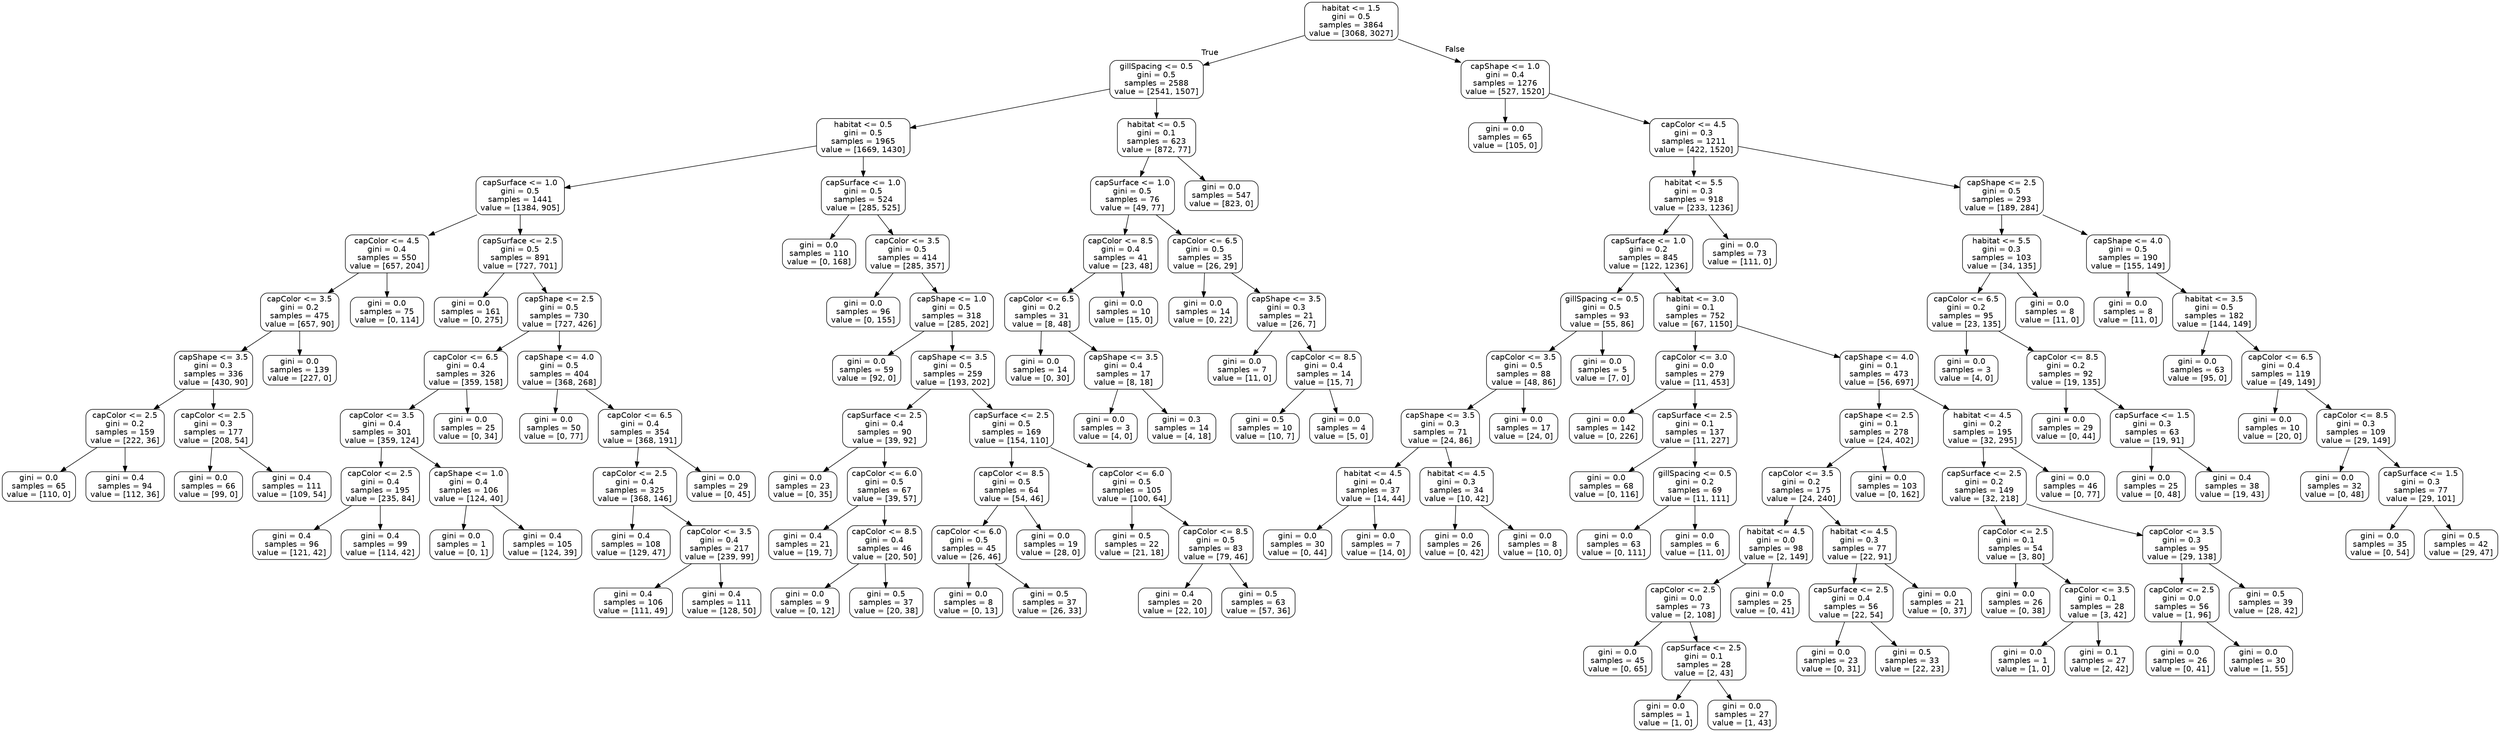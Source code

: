 digraph Tree {
node [shape=box, style="rounded", color="black", fontname="helvetica"] ;
edge [fontname="helvetica"] ;
0 [label="habitat <= 1.5\ngini = 0.5\nsamples = 3864\nvalue = [3068, 3027]"] ;
1 [label="gillSpacing <= 0.5\ngini = 0.5\nsamples = 2588\nvalue = [2541, 1507]"] ;
0 -> 1 [labeldistance=2.5, labelangle=45, headlabel="True"] ;
2 [label="habitat <= 0.5\ngini = 0.5\nsamples = 1965\nvalue = [1669, 1430]"] ;
1 -> 2 ;
3 [label="capSurface <= 1.0\ngini = 0.5\nsamples = 1441\nvalue = [1384, 905]"] ;
2 -> 3 ;
4 [label="capColor <= 4.5\ngini = 0.4\nsamples = 550\nvalue = [657, 204]"] ;
3 -> 4 ;
5 [label="capColor <= 3.5\ngini = 0.2\nsamples = 475\nvalue = [657, 90]"] ;
4 -> 5 ;
6 [label="capShape <= 3.5\ngini = 0.3\nsamples = 336\nvalue = [430, 90]"] ;
5 -> 6 ;
7 [label="capColor <= 2.5\ngini = 0.2\nsamples = 159\nvalue = [222, 36]"] ;
6 -> 7 ;
8 [label="gini = 0.0\nsamples = 65\nvalue = [110, 0]"] ;
7 -> 8 ;
9 [label="gini = 0.4\nsamples = 94\nvalue = [112, 36]"] ;
7 -> 9 ;
10 [label="capColor <= 2.5\ngini = 0.3\nsamples = 177\nvalue = [208, 54]"] ;
6 -> 10 ;
11 [label="gini = 0.0\nsamples = 66\nvalue = [99, 0]"] ;
10 -> 11 ;
12 [label="gini = 0.4\nsamples = 111\nvalue = [109, 54]"] ;
10 -> 12 ;
13 [label="gini = 0.0\nsamples = 139\nvalue = [227, 0]"] ;
5 -> 13 ;
14 [label="gini = 0.0\nsamples = 75\nvalue = [0, 114]"] ;
4 -> 14 ;
15 [label="capSurface <= 2.5\ngini = 0.5\nsamples = 891\nvalue = [727, 701]"] ;
3 -> 15 ;
16 [label="gini = 0.0\nsamples = 161\nvalue = [0, 275]"] ;
15 -> 16 ;
17 [label="capShape <= 2.5\ngini = 0.5\nsamples = 730\nvalue = [727, 426]"] ;
15 -> 17 ;
18 [label="capColor <= 6.5\ngini = 0.4\nsamples = 326\nvalue = [359, 158]"] ;
17 -> 18 ;
19 [label="capColor <= 3.5\ngini = 0.4\nsamples = 301\nvalue = [359, 124]"] ;
18 -> 19 ;
20 [label="capColor <= 2.5\ngini = 0.4\nsamples = 195\nvalue = [235, 84]"] ;
19 -> 20 ;
21 [label="gini = 0.4\nsamples = 96\nvalue = [121, 42]"] ;
20 -> 21 ;
22 [label="gini = 0.4\nsamples = 99\nvalue = [114, 42]"] ;
20 -> 22 ;
23 [label="capShape <= 1.0\ngini = 0.4\nsamples = 106\nvalue = [124, 40]"] ;
19 -> 23 ;
24 [label="gini = 0.0\nsamples = 1\nvalue = [0, 1]"] ;
23 -> 24 ;
25 [label="gini = 0.4\nsamples = 105\nvalue = [124, 39]"] ;
23 -> 25 ;
26 [label="gini = 0.0\nsamples = 25\nvalue = [0, 34]"] ;
18 -> 26 ;
27 [label="capShape <= 4.0\ngini = 0.5\nsamples = 404\nvalue = [368, 268]"] ;
17 -> 27 ;
28 [label="gini = 0.0\nsamples = 50\nvalue = [0, 77]"] ;
27 -> 28 ;
29 [label="capColor <= 6.5\ngini = 0.4\nsamples = 354\nvalue = [368, 191]"] ;
27 -> 29 ;
30 [label="capColor <= 2.5\ngini = 0.4\nsamples = 325\nvalue = [368, 146]"] ;
29 -> 30 ;
31 [label="gini = 0.4\nsamples = 108\nvalue = [129, 47]"] ;
30 -> 31 ;
32 [label="capColor <= 3.5\ngini = 0.4\nsamples = 217\nvalue = [239, 99]"] ;
30 -> 32 ;
33 [label="gini = 0.4\nsamples = 106\nvalue = [111, 49]"] ;
32 -> 33 ;
34 [label="gini = 0.4\nsamples = 111\nvalue = [128, 50]"] ;
32 -> 34 ;
35 [label="gini = 0.0\nsamples = 29\nvalue = [0, 45]"] ;
29 -> 35 ;
36 [label="capSurface <= 1.0\ngini = 0.5\nsamples = 524\nvalue = [285, 525]"] ;
2 -> 36 ;
37 [label="gini = 0.0\nsamples = 110\nvalue = [0, 168]"] ;
36 -> 37 ;
38 [label="capColor <= 3.5\ngini = 0.5\nsamples = 414\nvalue = [285, 357]"] ;
36 -> 38 ;
39 [label="gini = 0.0\nsamples = 96\nvalue = [0, 155]"] ;
38 -> 39 ;
40 [label="capShape <= 1.0\ngini = 0.5\nsamples = 318\nvalue = [285, 202]"] ;
38 -> 40 ;
41 [label="gini = 0.0\nsamples = 59\nvalue = [92, 0]"] ;
40 -> 41 ;
42 [label="capShape <= 3.5\ngini = 0.5\nsamples = 259\nvalue = [193, 202]"] ;
40 -> 42 ;
43 [label="capSurface <= 2.5\ngini = 0.4\nsamples = 90\nvalue = [39, 92]"] ;
42 -> 43 ;
44 [label="gini = 0.0\nsamples = 23\nvalue = [0, 35]"] ;
43 -> 44 ;
45 [label="capColor <= 6.0\ngini = 0.5\nsamples = 67\nvalue = [39, 57]"] ;
43 -> 45 ;
46 [label="gini = 0.4\nsamples = 21\nvalue = [19, 7]"] ;
45 -> 46 ;
47 [label="capColor <= 8.5\ngini = 0.4\nsamples = 46\nvalue = [20, 50]"] ;
45 -> 47 ;
48 [label="gini = 0.0\nsamples = 9\nvalue = [0, 12]"] ;
47 -> 48 ;
49 [label="gini = 0.5\nsamples = 37\nvalue = [20, 38]"] ;
47 -> 49 ;
50 [label="capSurface <= 2.5\ngini = 0.5\nsamples = 169\nvalue = [154, 110]"] ;
42 -> 50 ;
51 [label="capColor <= 8.5\ngini = 0.5\nsamples = 64\nvalue = [54, 46]"] ;
50 -> 51 ;
52 [label="capColor <= 6.0\ngini = 0.5\nsamples = 45\nvalue = [26, 46]"] ;
51 -> 52 ;
53 [label="gini = 0.0\nsamples = 8\nvalue = [0, 13]"] ;
52 -> 53 ;
54 [label="gini = 0.5\nsamples = 37\nvalue = [26, 33]"] ;
52 -> 54 ;
55 [label="gini = 0.0\nsamples = 19\nvalue = [28, 0]"] ;
51 -> 55 ;
56 [label="capColor <= 6.0\ngini = 0.5\nsamples = 105\nvalue = [100, 64]"] ;
50 -> 56 ;
57 [label="gini = 0.5\nsamples = 22\nvalue = [21, 18]"] ;
56 -> 57 ;
58 [label="capColor <= 8.5\ngini = 0.5\nsamples = 83\nvalue = [79, 46]"] ;
56 -> 58 ;
59 [label="gini = 0.4\nsamples = 20\nvalue = [22, 10]"] ;
58 -> 59 ;
60 [label="gini = 0.5\nsamples = 63\nvalue = [57, 36]"] ;
58 -> 60 ;
61 [label="habitat <= 0.5\ngini = 0.1\nsamples = 623\nvalue = [872, 77]"] ;
1 -> 61 ;
62 [label="capSurface <= 1.0\ngini = 0.5\nsamples = 76\nvalue = [49, 77]"] ;
61 -> 62 ;
63 [label="capColor <= 8.5\ngini = 0.4\nsamples = 41\nvalue = [23, 48]"] ;
62 -> 63 ;
64 [label="capColor <= 6.5\ngini = 0.2\nsamples = 31\nvalue = [8, 48]"] ;
63 -> 64 ;
65 [label="gini = 0.0\nsamples = 14\nvalue = [0, 30]"] ;
64 -> 65 ;
66 [label="capShape <= 3.5\ngini = 0.4\nsamples = 17\nvalue = [8, 18]"] ;
64 -> 66 ;
67 [label="gini = 0.0\nsamples = 3\nvalue = [4, 0]"] ;
66 -> 67 ;
68 [label="gini = 0.3\nsamples = 14\nvalue = [4, 18]"] ;
66 -> 68 ;
69 [label="gini = 0.0\nsamples = 10\nvalue = [15, 0]"] ;
63 -> 69 ;
70 [label="capColor <= 6.5\ngini = 0.5\nsamples = 35\nvalue = [26, 29]"] ;
62 -> 70 ;
71 [label="gini = 0.0\nsamples = 14\nvalue = [0, 22]"] ;
70 -> 71 ;
72 [label="capShape <= 3.5\ngini = 0.3\nsamples = 21\nvalue = [26, 7]"] ;
70 -> 72 ;
73 [label="gini = 0.0\nsamples = 7\nvalue = [11, 0]"] ;
72 -> 73 ;
74 [label="capColor <= 8.5\ngini = 0.4\nsamples = 14\nvalue = [15, 7]"] ;
72 -> 74 ;
75 [label="gini = 0.5\nsamples = 10\nvalue = [10, 7]"] ;
74 -> 75 ;
76 [label="gini = 0.0\nsamples = 4\nvalue = [5, 0]"] ;
74 -> 76 ;
77 [label="gini = 0.0\nsamples = 547\nvalue = [823, 0]"] ;
61 -> 77 ;
78 [label="capShape <= 1.0\ngini = 0.4\nsamples = 1276\nvalue = [527, 1520]"] ;
0 -> 78 [labeldistance=2.5, labelangle=-45, headlabel="False"] ;
79 [label="gini = 0.0\nsamples = 65\nvalue = [105, 0]"] ;
78 -> 79 ;
80 [label="capColor <= 4.5\ngini = 0.3\nsamples = 1211\nvalue = [422, 1520]"] ;
78 -> 80 ;
81 [label="habitat <= 5.5\ngini = 0.3\nsamples = 918\nvalue = [233, 1236]"] ;
80 -> 81 ;
82 [label="capSurface <= 1.0\ngini = 0.2\nsamples = 845\nvalue = [122, 1236]"] ;
81 -> 82 ;
83 [label="gillSpacing <= 0.5\ngini = 0.5\nsamples = 93\nvalue = [55, 86]"] ;
82 -> 83 ;
84 [label="capColor <= 3.5\ngini = 0.5\nsamples = 88\nvalue = [48, 86]"] ;
83 -> 84 ;
85 [label="capShape <= 3.5\ngini = 0.3\nsamples = 71\nvalue = [24, 86]"] ;
84 -> 85 ;
86 [label="habitat <= 4.5\ngini = 0.4\nsamples = 37\nvalue = [14, 44]"] ;
85 -> 86 ;
87 [label="gini = 0.0\nsamples = 30\nvalue = [0, 44]"] ;
86 -> 87 ;
88 [label="gini = 0.0\nsamples = 7\nvalue = [14, 0]"] ;
86 -> 88 ;
89 [label="habitat <= 4.5\ngini = 0.3\nsamples = 34\nvalue = [10, 42]"] ;
85 -> 89 ;
90 [label="gini = 0.0\nsamples = 26\nvalue = [0, 42]"] ;
89 -> 90 ;
91 [label="gini = 0.0\nsamples = 8\nvalue = [10, 0]"] ;
89 -> 91 ;
92 [label="gini = 0.0\nsamples = 17\nvalue = [24, 0]"] ;
84 -> 92 ;
93 [label="gini = 0.0\nsamples = 5\nvalue = [7, 0]"] ;
83 -> 93 ;
94 [label="habitat <= 3.0\ngini = 0.1\nsamples = 752\nvalue = [67, 1150]"] ;
82 -> 94 ;
95 [label="capColor <= 3.0\ngini = 0.0\nsamples = 279\nvalue = [11, 453]"] ;
94 -> 95 ;
96 [label="gini = 0.0\nsamples = 142\nvalue = [0, 226]"] ;
95 -> 96 ;
97 [label="capSurface <= 2.5\ngini = 0.1\nsamples = 137\nvalue = [11, 227]"] ;
95 -> 97 ;
98 [label="gini = 0.0\nsamples = 68\nvalue = [0, 116]"] ;
97 -> 98 ;
99 [label="gillSpacing <= 0.5\ngini = 0.2\nsamples = 69\nvalue = [11, 111]"] ;
97 -> 99 ;
100 [label="gini = 0.0\nsamples = 63\nvalue = [0, 111]"] ;
99 -> 100 ;
101 [label="gini = 0.0\nsamples = 6\nvalue = [11, 0]"] ;
99 -> 101 ;
102 [label="capShape <= 4.0\ngini = 0.1\nsamples = 473\nvalue = [56, 697]"] ;
94 -> 102 ;
103 [label="capShape <= 2.5\ngini = 0.1\nsamples = 278\nvalue = [24, 402]"] ;
102 -> 103 ;
104 [label="capColor <= 3.5\ngini = 0.2\nsamples = 175\nvalue = [24, 240]"] ;
103 -> 104 ;
105 [label="habitat <= 4.5\ngini = 0.0\nsamples = 98\nvalue = [2, 149]"] ;
104 -> 105 ;
106 [label="capColor <= 2.5\ngini = 0.0\nsamples = 73\nvalue = [2, 108]"] ;
105 -> 106 ;
107 [label="gini = 0.0\nsamples = 45\nvalue = [0, 65]"] ;
106 -> 107 ;
108 [label="capSurface <= 2.5\ngini = 0.1\nsamples = 28\nvalue = [2, 43]"] ;
106 -> 108 ;
109 [label="gini = 0.0\nsamples = 1\nvalue = [1, 0]"] ;
108 -> 109 ;
110 [label="gini = 0.0\nsamples = 27\nvalue = [1, 43]"] ;
108 -> 110 ;
111 [label="gini = 0.0\nsamples = 25\nvalue = [0, 41]"] ;
105 -> 111 ;
112 [label="habitat <= 4.5\ngini = 0.3\nsamples = 77\nvalue = [22, 91]"] ;
104 -> 112 ;
113 [label="capSurface <= 2.5\ngini = 0.4\nsamples = 56\nvalue = [22, 54]"] ;
112 -> 113 ;
114 [label="gini = 0.0\nsamples = 23\nvalue = [0, 31]"] ;
113 -> 114 ;
115 [label="gini = 0.5\nsamples = 33\nvalue = [22, 23]"] ;
113 -> 115 ;
116 [label="gini = 0.0\nsamples = 21\nvalue = [0, 37]"] ;
112 -> 116 ;
117 [label="gini = 0.0\nsamples = 103\nvalue = [0, 162]"] ;
103 -> 117 ;
118 [label="habitat <= 4.5\ngini = 0.2\nsamples = 195\nvalue = [32, 295]"] ;
102 -> 118 ;
119 [label="capSurface <= 2.5\ngini = 0.2\nsamples = 149\nvalue = [32, 218]"] ;
118 -> 119 ;
120 [label="capColor <= 2.5\ngini = 0.1\nsamples = 54\nvalue = [3, 80]"] ;
119 -> 120 ;
121 [label="gini = 0.0\nsamples = 26\nvalue = [0, 38]"] ;
120 -> 121 ;
122 [label="capColor <= 3.5\ngini = 0.1\nsamples = 28\nvalue = [3, 42]"] ;
120 -> 122 ;
123 [label="gini = 0.0\nsamples = 1\nvalue = [1, 0]"] ;
122 -> 123 ;
124 [label="gini = 0.1\nsamples = 27\nvalue = [2, 42]"] ;
122 -> 124 ;
125 [label="capColor <= 3.5\ngini = 0.3\nsamples = 95\nvalue = [29, 138]"] ;
119 -> 125 ;
126 [label="capColor <= 2.5\ngini = 0.0\nsamples = 56\nvalue = [1, 96]"] ;
125 -> 126 ;
127 [label="gini = 0.0\nsamples = 26\nvalue = [0, 41]"] ;
126 -> 127 ;
128 [label="gini = 0.0\nsamples = 30\nvalue = [1, 55]"] ;
126 -> 128 ;
129 [label="gini = 0.5\nsamples = 39\nvalue = [28, 42]"] ;
125 -> 129 ;
130 [label="gini = 0.0\nsamples = 46\nvalue = [0, 77]"] ;
118 -> 130 ;
131 [label="gini = 0.0\nsamples = 73\nvalue = [111, 0]"] ;
81 -> 131 ;
132 [label="capShape <= 2.5\ngini = 0.5\nsamples = 293\nvalue = [189, 284]"] ;
80 -> 132 ;
133 [label="habitat <= 5.5\ngini = 0.3\nsamples = 103\nvalue = [34, 135]"] ;
132 -> 133 ;
134 [label="capColor <= 6.5\ngini = 0.2\nsamples = 95\nvalue = [23, 135]"] ;
133 -> 134 ;
135 [label="gini = 0.0\nsamples = 3\nvalue = [4, 0]"] ;
134 -> 135 ;
136 [label="capColor <= 8.5\ngini = 0.2\nsamples = 92\nvalue = [19, 135]"] ;
134 -> 136 ;
137 [label="gini = 0.0\nsamples = 29\nvalue = [0, 44]"] ;
136 -> 137 ;
138 [label="capSurface <= 1.5\ngini = 0.3\nsamples = 63\nvalue = [19, 91]"] ;
136 -> 138 ;
139 [label="gini = 0.0\nsamples = 25\nvalue = [0, 48]"] ;
138 -> 139 ;
140 [label="gini = 0.4\nsamples = 38\nvalue = [19, 43]"] ;
138 -> 140 ;
141 [label="gini = 0.0\nsamples = 8\nvalue = [11, 0]"] ;
133 -> 141 ;
142 [label="capShape <= 4.0\ngini = 0.5\nsamples = 190\nvalue = [155, 149]"] ;
132 -> 142 ;
143 [label="gini = 0.0\nsamples = 8\nvalue = [11, 0]"] ;
142 -> 143 ;
144 [label="habitat <= 3.5\ngini = 0.5\nsamples = 182\nvalue = [144, 149]"] ;
142 -> 144 ;
145 [label="gini = 0.0\nsamples = 63\nvalue = [95, 0]"] ;
144 -> 145 ;
146 [label="capColor <= 6.5\ngini = 0.4\nsamples = 119\nvalue = [49, 149]"] ;
144 -> 146 ;
147 [label="gini = 0.0\nsamples = 10\nvalue = [20, 0]"] ;
146 -> 147 ;
148 [label="capColor <= 8.5\ngini = 0.3\nsamples = 109\nvalue = [29, 149]"] ;
146 -> 148 ;
149 [label="gini = 0.0\nsamples = 32\nvalue = [0, 48]"] ;
148 -> 149 ;
150 [label="capSurface <= 1.5\ngini = 0.3\nsamples = 77\nvalue = [29, 101]"] ;
148 -> 150 ;
151 [label="gini = 0.0\nsamples = 35\nvalue = [0, 54]"] ;
150 -> 151 ;
152 [label="gini = 0.5\nsamples = 42\nvalue = [29, 47]"] ;
150 -> 152 ;
}